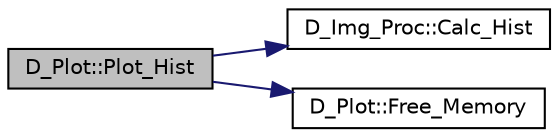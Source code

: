 digraph "D_Plot::Plot_Hist"
{
 // LATEX_PDF_SIZE
  edge [fontname="Helvetica",fontsize="10",labelfontname="Helvetica",labelfontsize="10"];
  node [fontname="Helvetica",fontsize="10",shape=record];
  rankdir="LR";
  Node1 [label="D_Plot::Plot_Hist",height=0.2,width=0.4,color="black", fillcolor="grey75", style="filled", fontcolor="black",tooltip=" "];
  Node1 -> Node2 [color="midnightblue",fontsize="10",style="solid",fontname="Helvetica"];
  Node2 [label="D_Img_Proc::Calc_Hist",height=0.2,width=0.4,color="black", fillcolor="white", style="filled",URL="$class_d___img___proc.html#aa1d3fed695b3f2d5361a9871c9ae3587",tooltip=" "];
  Node1 -> Node3 [color="midnightblue",fontsize="10",style="solid",fontname="Helvetica"];
  Node3 [label="D_Plot::Free_Memory",height=0.2,width=0.4,color="black", fillcolor="white", style="filled",URL="$class_d___plot.html#a4cecadf94d163873a84edc13a6f2ba27",tooltip=" "];
}
